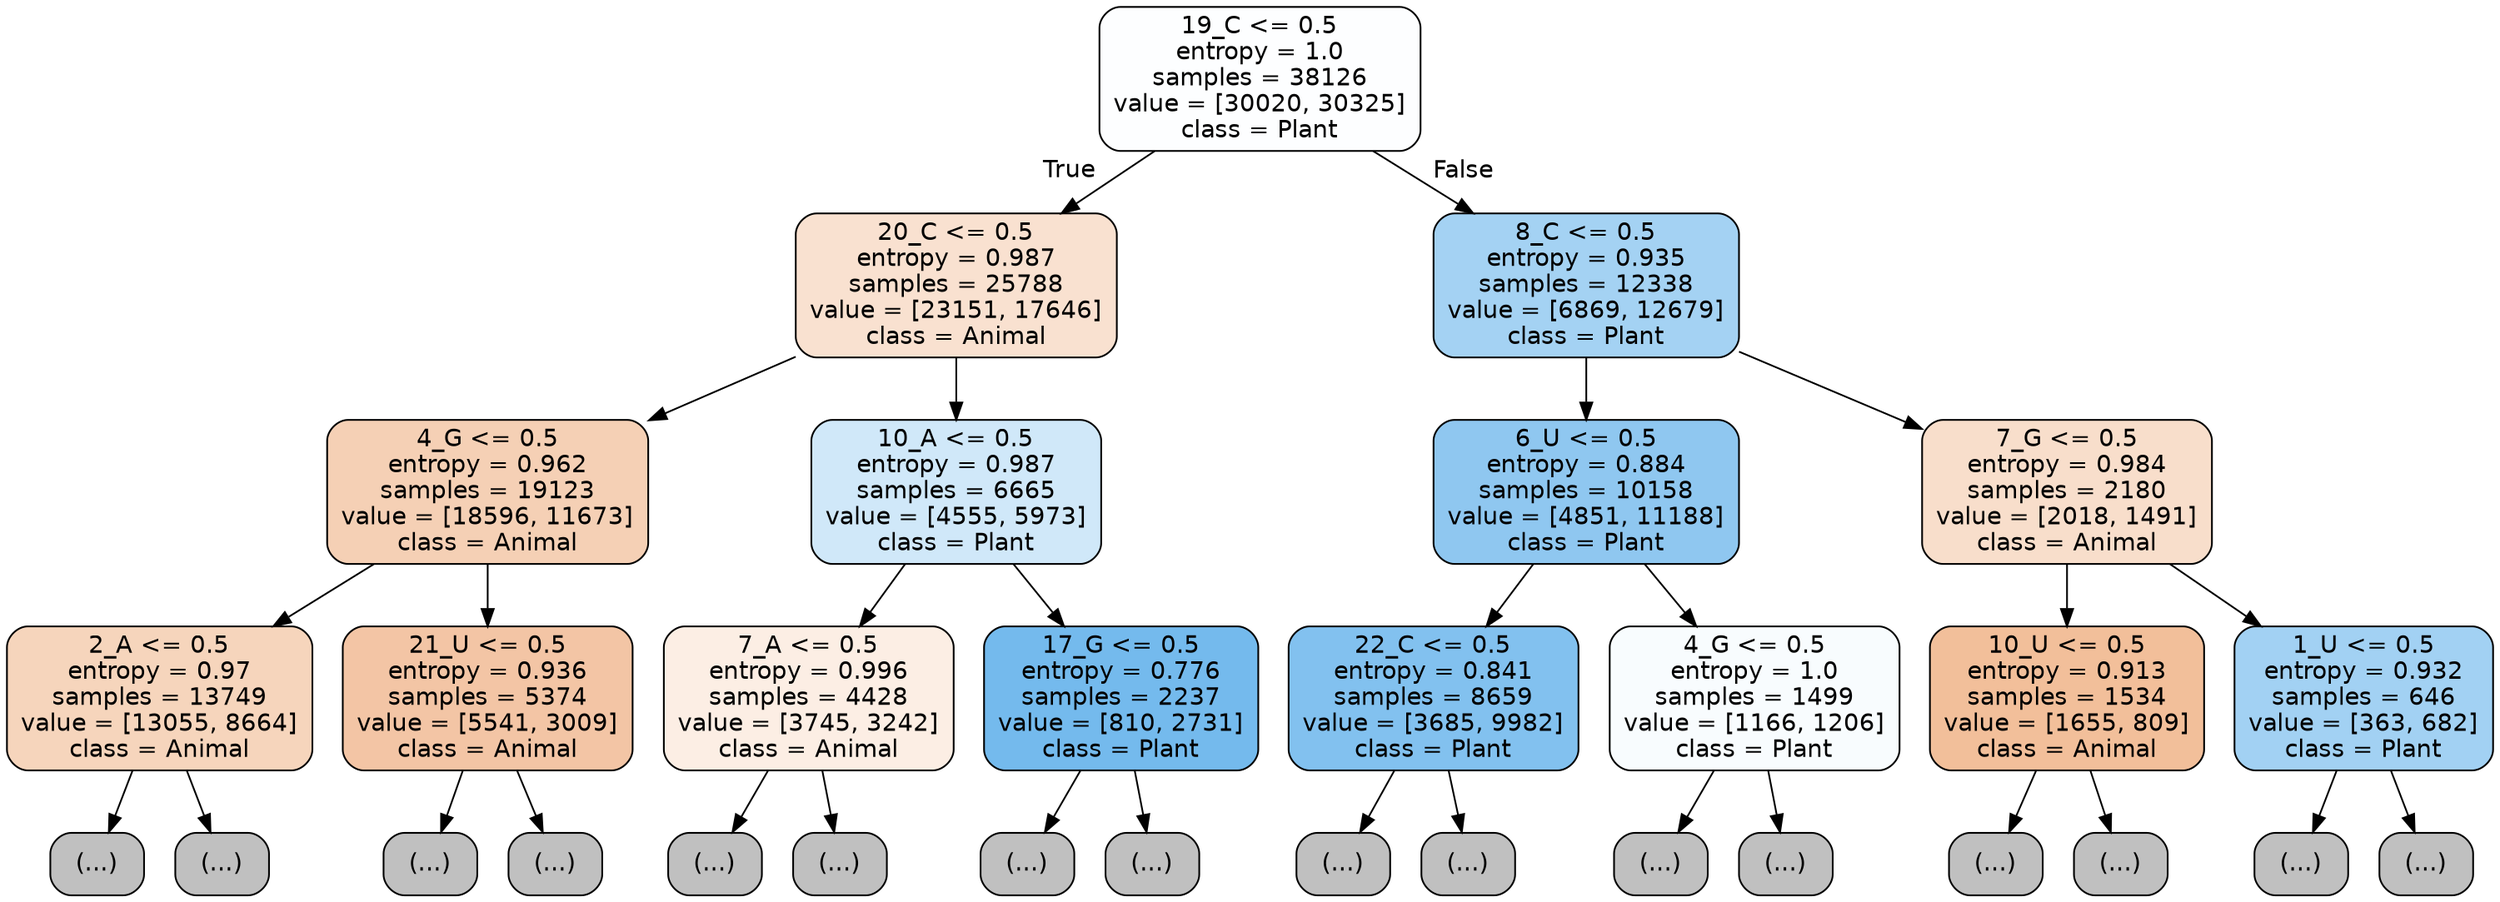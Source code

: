 digraph Tree {
node [shape=box, style="filled, rounded", color="black", fontname="helvetica"] ;
edge [fontname="helvetica"] ;
0 [label="19_C <= 0.5\nentropy = 1.0\nsamples = 38126\nvalue = [30020, 30325]\nclass = Plant", fillcolor="#fdfeff"] ;
1 [label="20_C <= 0.5\nentropy = 0.987\nsamples = 25788\nvalue = [23151, 17646]\nclass = Animal", fillcolor="#f9e1d0"] ;
0 -> 1 [labeldistance=2.5, labelangle=45, headlabel="True"] ;
2 [label="4_G <= 0.5\nentropy = 0.962\nsamples = 19123\nvalue = [18596, 11673]\nclass = Animal", fillcolor="#f5d0b5"] ;
1 -> 2 ;
3 [label="2_A <= 0.5\nentropy = 0.97\nsamples = 13749\nvalue = [13055, 8664]\nclass = Animal", fillcolor="#f6d5bc"] ;
2 -> 3 ;
4 [label="(...)", fillcolor="#C0C0C0"] ;
3 -> 4 ;
4947 [label="(...)", fillcolor="#C0C0C0"] ;
3 -> 4947 ;
6712 [label="21_U <= 0.5\nentropy = 0.936\nsamples = 5374\nvalue = [5541, 3009]\nclass = Animal", fillcolor="#f3c5a5"] ;
2 -> 6712 ;
6713 [label="(...)", fillcolor="#C0C0C0"] ;
6712 -> 6713 ;
9194 [label="(...)", fillcolor="#C0C0C0"] ;
6712 -> 9194 ;
9753 [label="10_A <= 0.5\nentropy = 0.987\nsamples = 6665\nvalue = [4555, 5973]\nclass = Plant", fillcolor="#d0e8f9"] ;
1 -> 9753 ;
9754 [label="7_A <= 0.5\nentropy = 0.996\nsamples = 4428\nvalue = [3745, 3242]\nclass = Animal", fillcolor="#fceee4"] ;
9753 -> 9754 ;
9755 [label="(...)", fillcolor="#C0C0C0"] ;
9754 -> 9755 ;
11472 [label="(...)", fillcolor="#C0C0C0"] ;
9754 -> 11472 ;
12025 [label="17_G <= 0.5\nentropy = 0.776\nsamples = 2237\nvalue = [810, 2731]\nclass = Plant", fillcolor="#74baed"] ;
9753 -> 12025 ;
12026 [label="(...)", fillcolor="#C0C0C0"] ;
12025 -> 12026 ;
12471 [label="(...)", fillcolor="#C0C0C0"] ;
12025 -> 12471 ;
12648 [label="8_C <= 0.5\nentropy = 0.935\nsamples = 12338\nvalue = [6869, 12679]\nclass = Plant", fillcolor="#a4d2f3"] ;
0 -> 12648 [labeldistance=2.5, labelangle=-45, headlabel="False"] ;
12649 [label="6_U <= 0.5\nentropy = 0.884\nsamples = 10158\nvalue = [4851, 11188]\nclass = Plant", fillcolor="#8fc7f0"] ;
12648 -> 12649 ;
12650 [label="22_C <= 0.5\nentropy = 0.841\nsamples = 8659\nvalue = [3685, 9982]\nclass = Plant", fillcolor="#82c1ef"] ;
12649 -> 12650 ;
12651 [label="(...)", fillcolor="#C0C0C0"] ;
12650 -> 12651 ;
14732 [label="(...)", fillcolor="#C0C0C0"] ;
12650 -> 14732 ;
15051 [label="4_G <= 0.5\nentropy = 1.0\nsamples = 1499\nvalue = [1166, 1206]\nclass = Plant", fillcolor="#f8fcfe"] ;
12649 -> 15051 ;
15052 [label="(...)", fillcolor="#C0C0C0"] ;
15051 -> 15052 ;
15585 [label="(...)", fillcolor="#C0C0C0"] ;
15051 -> 15585 ;
15890 [label="7_G <= 0.5\nentropy = 0.984\nsamples = 2180\nvalue = [2018, 1491]\nclass = Animal", fillcolor="#f8decb"] ;
12648 -> 15890 ;
15891 [label="10_U <= 0.5\nentropy = 0.913\nsamples = 1534\nvalue = [1655, 809]\nclass = Animal", fillcolor="#f2bf9a"] ;
15890 -> 15891 ;
15892 [label="(...)", fillcolor="#C0C0C0"] ;
15891 -> 15892 ;
16461 [label="(...)", fillcolor="#C0C0C0"] ;
15891 -> 16461 ;
16656 [label="1_U <= 0.5\nentropy = 0.932\nsamples = 646\nvalue = [363, 682]\nclass = Plant", fillcolor="#a2d1f3"] ;
15890 -> 16656 ;
16657 [label="(...)", fillcolor="#C0C0C0"] ;
16656 -> 16657 ;
16782 [label="(...)", fillcolor="#C0C0C0"] ;
16656 -> 16782 ;
}